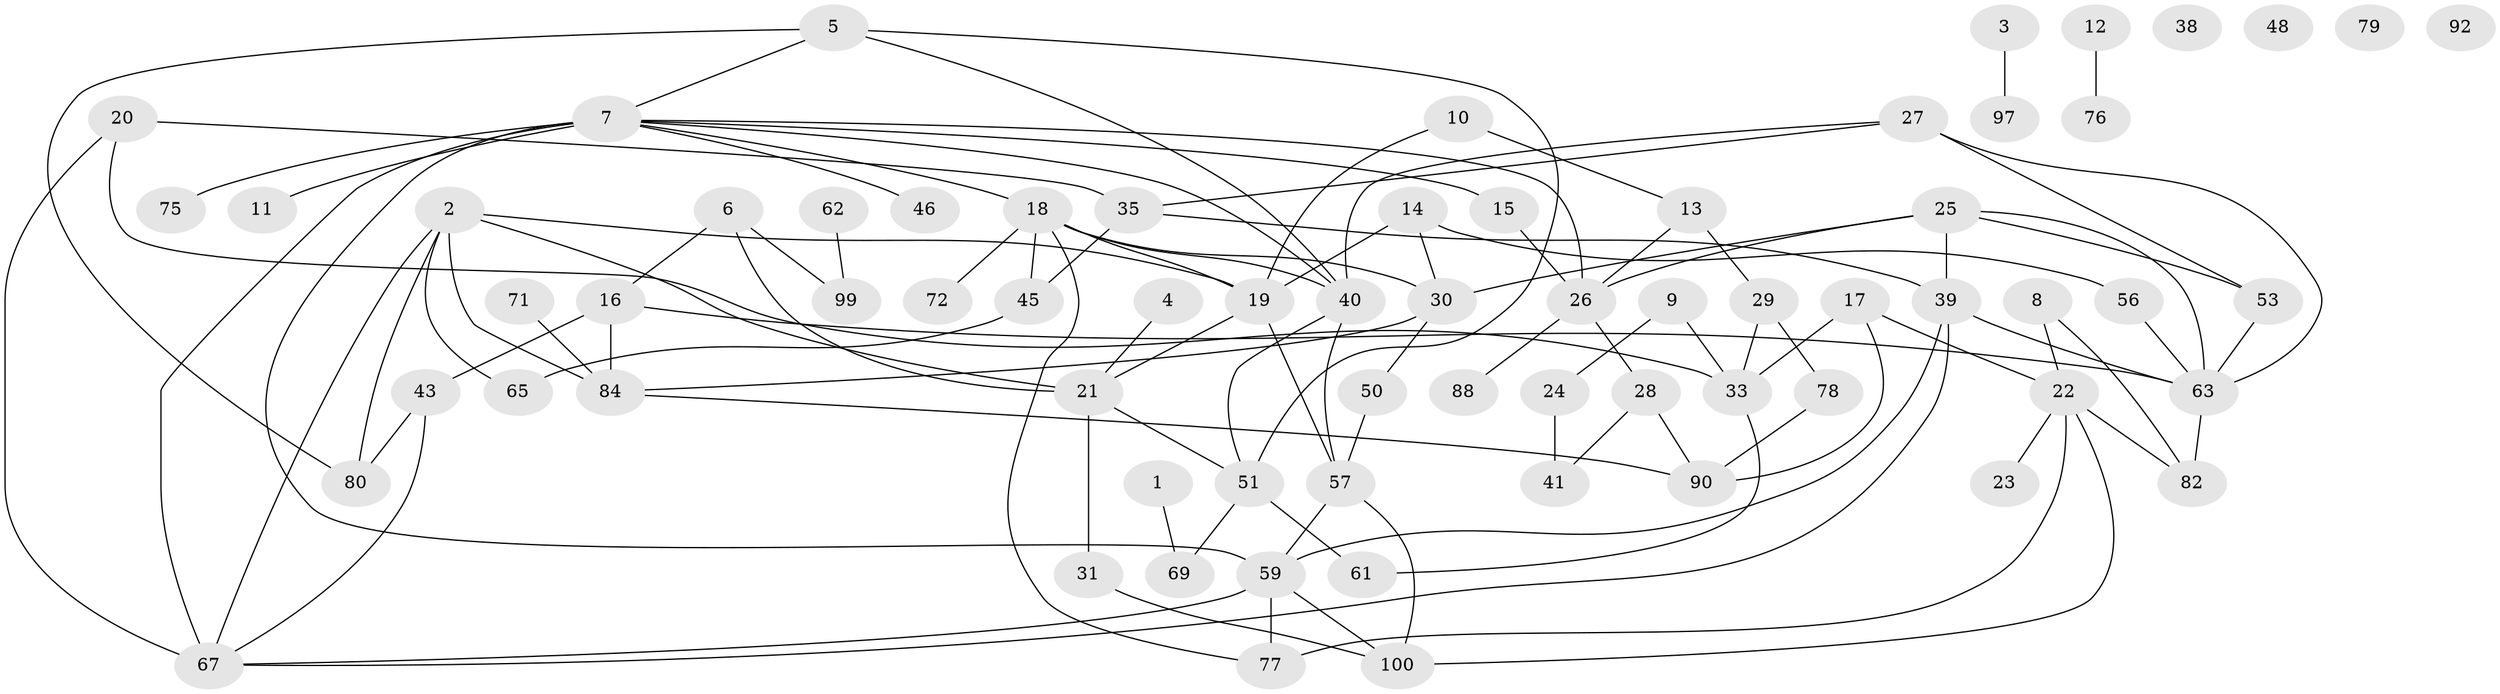 // Generated by graph-tools (version 1.1) at 2025/23/03/03/25 07:23:27]
// undirected, 69 vertices, 106 edges
graph export_dot {
graph [start="1"]
  node [color=gray90,style=filled];
  1;
  2 [super="+73"];
  3;
  4;
  5 [super="+52"];
  6 [super="+64"];
  7 [super="+58"];
  8;
  9 [super="+49"];
  10 [super="+34"];
  11 [super="+36"];
  12;
  13 [super="+86"];
  14;
  15;
  16;
  17 [super="+47"];
  18 [super="+44"];
  19 [super="+42"];
  20 [super="+55"];
  21 [super="+60"];
  22 [super="+32"];
  23;
  24;
  25 [super="+70"];
  26 [super="+68"];
  27 [super="+96"];
  28;
  29;
  30 [super="+37"];
  31 [super="+83"];
  33 [super="+54"];
  35 [super="+102"];
  38;
  39 [super="+94"];
  40;
  41 [super="+93"];
  43 [super="+66"];
  45 [super="+101"];
  46;
  48;
  50 [super="+74"];
  51 [super="+81"];
  53;
  56;
  57 [super="+87"];
  59;
  61;
  62;
  63 [super="+89"];
  65;
  67 [super="+85"];
  69 [super="+91"];
  71;
  72;
  75;
  76;
  77;
  78 [super="+98"];
  79;
  80;
  82;
  84 [super="+103"];
  88;
  90 [super="+95"];
  92;
  97;
  99;
  100;
  1 -- 69;
  2 -- 67;
  2 -- 80;
  2 -- 65;
  2 -- 21;
  2 -- 19;
  2 -- 84;
  3 -- 97;
  4 -- 21;
  5 -- 7;
  5 -- 51;
  5 -- 80;
  5 -- 40;
  6 -- 16;
  6 -- 99;
  6 -- 21;
  7 -- 18;
  7 -- 59 [weight=2];
  7 -- 67 [weight=2];
  7 -- 40;
  7 -- 26;
  7 -- 75;
  7 -- 46;
  7 -- 15;
  7 -- 11;
  8 -- 82;
  8 -- 22;
  9 -- 24;
  9 -- 33;
  10 -- 13;
  10 -- 19;
  12 -- 76;
  13 -- 26;
  13 -- 29;
  14 -- 19;
  14 -- 56;
  14 -- 30;
  15 -- 26;
  16 -- 43;
  16 -- 63;
  16 -- 84;
  17 -- 90;
  17 -- 33;
  17 -- 22;
  18 -- 30;
  18 -- 40;
  18 -- 45;
  18 -- 72;
  18 -- 77;
  18 -- 19;
  19 -- 21;
  19 -- 57;
  20 -- 33;
  20 -- 35;
  20 -- 67;
  21 -- 51;
  21 -- 31;
  22 -- 77;
  22 -- 82;
  22 -- 100;
  22 -- 23;
  24 -- 41;
  25 -- 53;
  25 -- 30;
  25 -- 63;
  25 -- 39;
  25 -- 26;
  26 -- 28;
  26 -- 88;
  27 -- 35;
  27 -- 53;
  27 -- 40;
  27 -- 63;
  28 -- 90;
  28 -- 41;
  29 -- 33;
  29 -- 78;
  30 -- 50;
  30 -- 84;
  31 -- 100;
  33 -- 61;
  35 -- 45;
  35 -- 39;
  39 -- 59;
  39 -- 67;
  39 -- 63;
  40 -- 51;
  40 -- 57;
  43 -- 67;
  43 -- 80;
  45 -- 65;
  50 -- 57;
  51 -- 69;
  51 -- 61;
  53 -- 63;
  56 -- 63;
  57 -- 59;
  57 -- 100;
  59 -- 67;
  59 -- 77;
  59 -- 100;
  62 -- 99;
  63 -- 82;
  71 -- 84;
  78 -- 90;
  84 -- 90;
}
